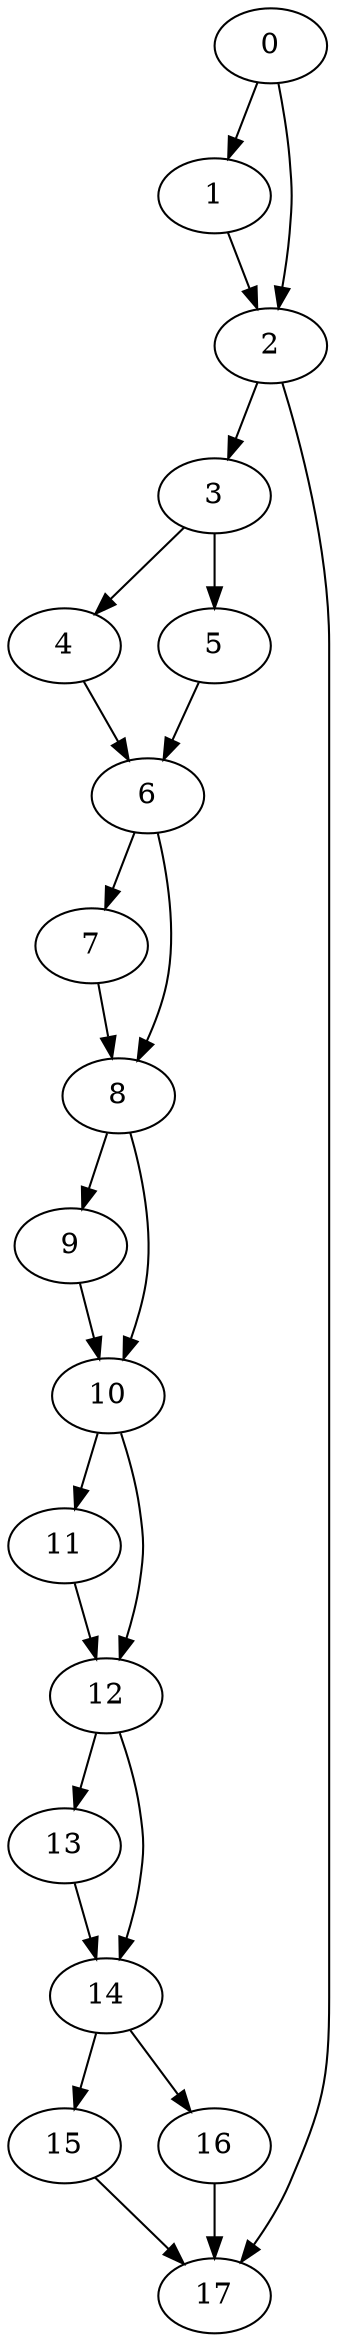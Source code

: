 digraph {
	0
	1
	2
	3
	4
	5
	6
	7
	8
	9
	10
	11
	12
	13
	14
	15
	16
	17
	2 -> 17
	15 -> 17
	16 -> 17
	2 -> 3
	8 -> 9
	10 -> 11
	12 -> 14
	13 -> 14
	14 -> 15
	4 -> 6
	5 -> 6
	8 -> 10
	9 -> 10
	12 -> 13
	0 -> 1
	0 -> 2
	1 -> 2
	3 -> 4
	3 -> 5
	6 -> 7
	6 -> 8
	7 -> 8
	10 -> 12
	11 -> 12
	14 -> 16
}
